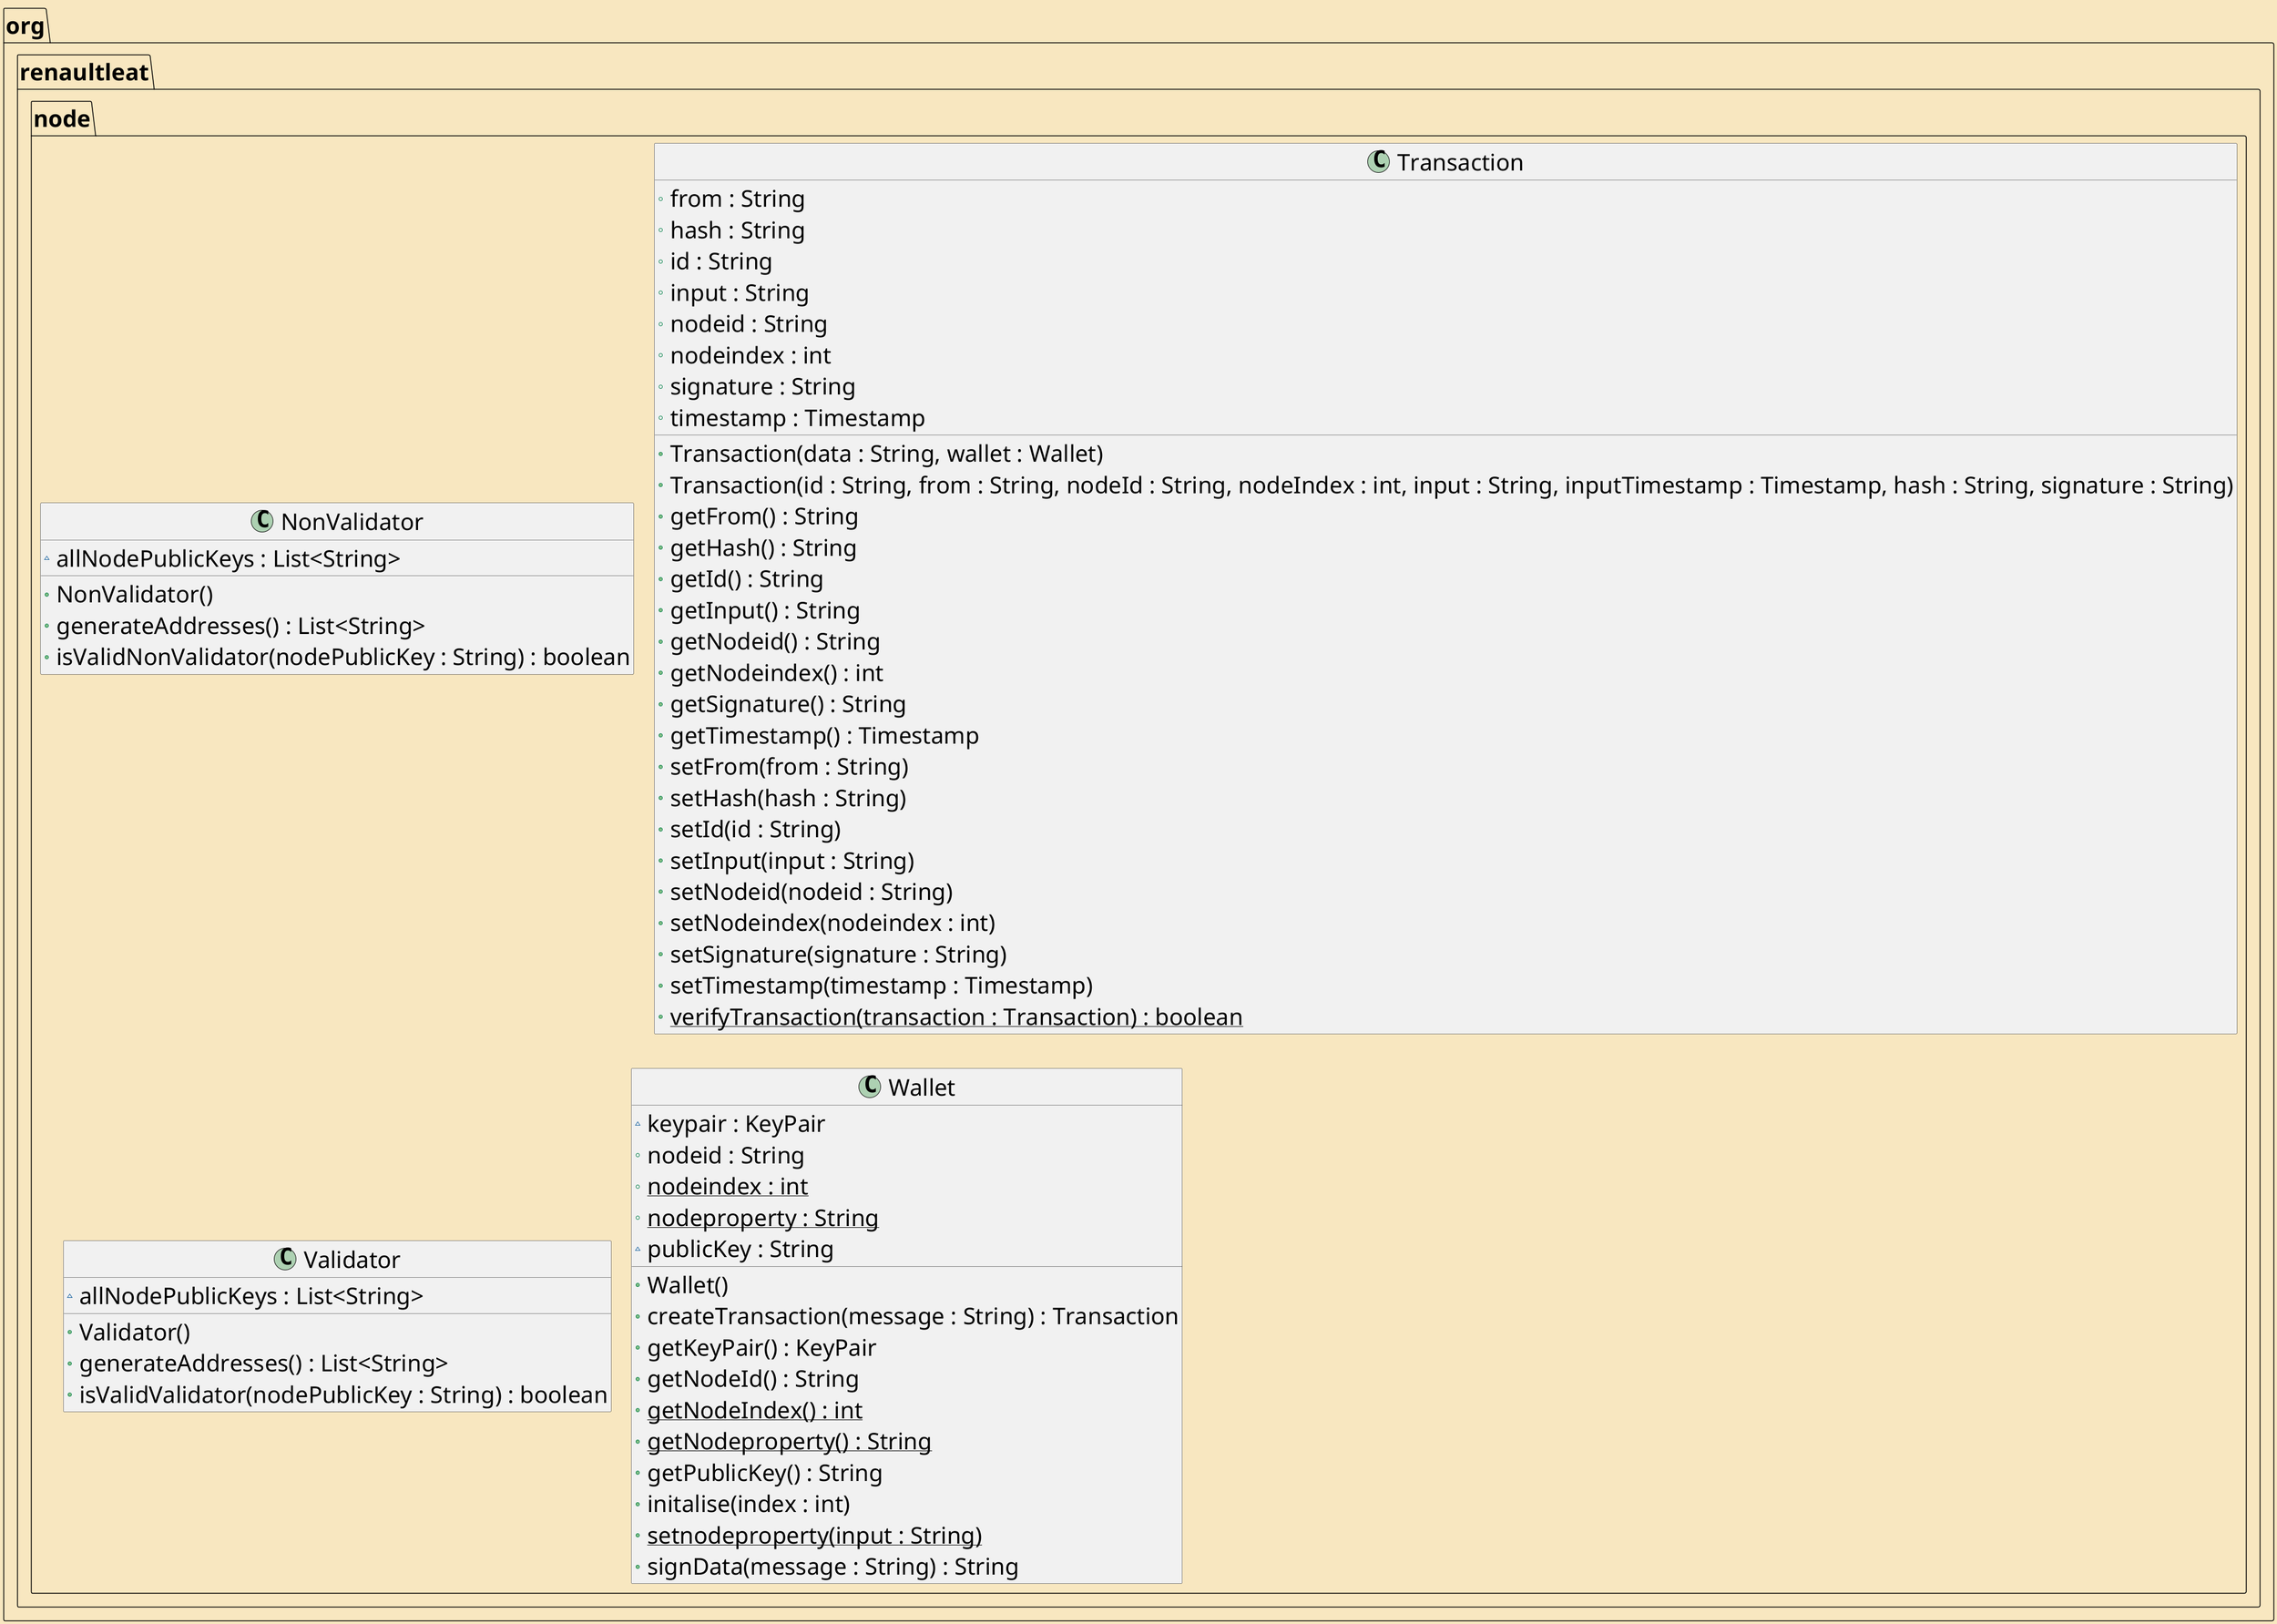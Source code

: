 @startuml
skinparam backgroundColor strategy
skinparam defaultFontColor black
skinparam defaultFontSize 40
skinparam ArrowColor mediumturquoise
skinparam ArrowThickness 5
skinparam DefaultFontName Broadway
package org.renaultleat.node {
  class NonValidator {
    ~ allNodePublicKeys : List<String>
    + NonValidator()
    + generateAddresses() : List<String>
    + isValidNonValidator(nodePublicKey : String) : boolean
  }
  class Transaction {
    + from : String
    + hash : String
    + id : String
    + input : String
    + nodeid : String
    + nodeindex : int
    + signature : String
    + timestamp : Timestamp
    + Transaction(data : String, wallet : Wallet)
    + Transaction(id : String, from : String, nodeId : String, nodeIndex : int, input : String, inputTimestamp : Timestamp, hash : String, signature : String)
    + getFrom() : String
    + getHash() : String
    + getId() : String
    + getInput() : String
    + getNodeid() : String
    + getNodeindex() : int
    + getSignature() : String
    + getTimestamp() : Timestamp
    + setFrom(from : String)
    + setHash(hash : String)
    + setId(id : String)
    + setInput(input : String)
    + setNodeid(nodeid : String)
    + setNodeindex(nodeindex : int)
    + setSignature(signature : String)
    + setTimestamp(timestamp : Timestamp)
    + verifyTransaction(transaction : Transaction) : boolean {static}
  }
  class Validator {
    ~ allNodePublicKeys : List<String>
    + Validator()
    + generateAddresses() : List<String>
    + isValidValidator(nodePublicKey : String) : boolean
  }
  class Wallet {
    ~ keypair : KeyPair
    + nodeid : String
    + nodeindex : int {static}
    + nodeproperty : String {static}
    ~ publicKey : String
    + Wallet()
    + createTransaction(message : String) : Transaction
    + getKeyPair() : KeyPair
    + getNodeId() : String
    + getNodeIndex() : int {static}
    + getNodeproperty() : String {static}
    + getPublicKey() : String
    + initalise(index : int)
    + setnodeproperty(input : String) {static}
    + signData(message : String) : String
  }
}
@enduml